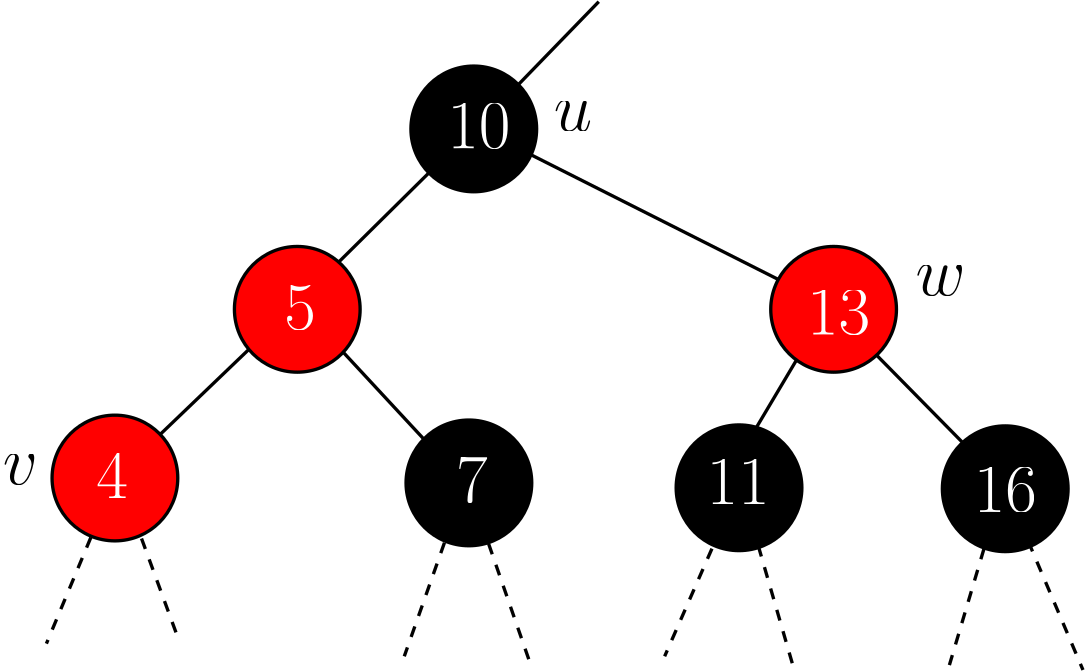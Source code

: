 <?xml version="1.0"?>
<!DOCTYPE ipe SYSTEM "ipe.dtd">
<ipe version="70218" creator="Ipe 7.2.27">
<info created="D:20220620084021" modified="D:20230627142130"/>
<ipestyle name="basic">
<symbol name="arrow/arc(spx)">
<path stroke="sym-stroke" fill="sym-stroke" pen="sym-pen">
0 0 m
-1 0.333 l
-1 -0.333 l
h
</path>
</symbol>
<symbol name="arrow/farc(spx)">
<path stroke="sym-stroke" fill="white" pen="sym-pen">
0 0 m
-1 0.333 l
-1 -0.333 l
h
</path>
</symbol>
<symbol name="arrow/ptarc(spx)">
<path stroke="sym-stroke" fill="sym-stroke" pen="sym-pen">
0 0 m
-1 0.333 l
-0.8 0 l
-1 -0.333 l
h
</path>
</symbol>
<symbol name="arrow/fptarc(spx)">
<path stroke="sym-stroke" fill="white" pen="sym-pen">
0 0 m
-1 0.333 l
-0.8 0 l
-1 -0.333 l
h
</path>
</symbol>
<symbol name="mark/circle(sx)" transformations="translations">
<path fill="sym-stroke">
0.6 0 0 0.6 0 0 e
0.4 0 0 0.4 0 0 e
</path>
</symbol>
<symbol name="mark/disk(sx)" transformations="translations">
<path fill="sym-stroke">
0.6 0 0 0.6 0 0 e
</path>
</symbol>
<symbol name="mark/fdisk(sfx)" transformations="translations">
<group>
<path fill="sym-fill">
0.5 0 0 0.5 0 0 e
</path>
<path fill="sym-stroke" fillrule="eofill">
0.6 0 0 0.6 0 0 e
0.4 0 0 0.4 0 0 e
</path>
</group>
</symbol>
<symbol name="mark/box(sx)" transformations="translations">
<path fill="sym-stroke" fillrule="eofill">
-0.6 -0.6 m
0.6 -0.6 l
0.6 0.6 l
-0.6 0.6 l
h
-0.4 -0.4 m
0.4 -0.4 l
0.4 0.4 l
-0.4 0.4 l
h
</path>
</symbol>
<symbol name="mark/square(sx)" transformations="translations">
<path fill="sym-stroke">
-0.6 -0.6 m
0.6 -0.6 l
0.6 0.6 l
-0.6 0.6 l
h
</path>
</symbol>
<symbol name="mark/fsquare(sfx)" transformations="translations">
<group>
<path fill="sym-fill">
-0.5 -0.5 m
0.5 -0.5 l
0.5 0.5 l
-0.5 0.5 l
h
</path>
<path fill="sym-stroke" fillrule="eofill">
-0.6 -0.6 m
0.6 -0.6 l
0.6 0.6 l
-0.6 0.6 l
h
-0.4 -0.4 m
0.4 -0.4 l
0.4 0.4 l
-0.4 0.4 l
h
</path>
</group>
</symbol>
<symbol name="mark/cross(sx)" transformations="translations">
<group>
<path fill="sym-stroke">
-0.43 -0.57 m
0.57 0.43 l
0.43 0.57 l
-0.57 -0.43 l
h
</path>
<path fill="sym-stroke">
-0.43 0.57 m
0.57 -0.43 l
0.43 -0.57 l
-0.57 0.43 l
h
</path>
</group>
</symbol>
<symbol name="arrow/fnormal(spx)">
<path stroke="sym-stroke" fill="white" pen="sym-pen">
0 0 m
-1 0.333 l
-1 -0.333 l
h
</path>
</symbol>
<symbol name="arrow/pointed(spx)">
<path stroke="sym-stroke" fill="sym-stroke" pen="sym-pen">
0 0 m
-1 0.333 l
-0.8 0 l
-1 -0.333 l
h
</path>
</symbol>
<symbol name="arrow/fpointed(spx)">
<path stroke="sym-stroke" fill="white" pen="sym-pen">
0 0 m
-1 0.333 l
-0.8 0 l
-1 -0.333 l
h
</path>
</symbol>
<symbol name="arrow/linear(spx)">
<path stroke="sym-stroke" pen="sym-pen">
-1 0.333 m
0 0 l
-1 -0.333 l
</path>
</symbol>
<symbol name="arrow/fdouble(spx)">
<path stroke="sym-stroke" fill="white" pen="sym-pen">
0 0 m
-1 0.333 l
-1 -0.333 l
h
-1 0 m
-2 0.333 l
-2 -0.333 l
h
</path>
</symbol>
<symbol name="arrow/double(spx)">
<path stroke="sym-stroke" fill="sym-stroke" pen="sym-pen">
0 0 m
-1 0.333 l
-1 -0.333 l
h
-1 0 m
-2 0.333 l
-2 -0.333 l
h
</path>
</symbol>
<symbol name="arrow/mid-normal(spx)">
<path stroke="sym-stroke" fill="sym-stroke" pen="sym-pen">
0.5 0 m
-0.5 0.333 l
-0.5 -0.333 l
h
</path>
</symbol>
<symbol name="arrow/mid-fnormal(spx)">
<path stroke="sym-stroke" fill="white" pen="sym-pen">
0.5 0 m
-0.5 0.333 l
-0.5 -0.333 l
h
</path>
</symbol>
<symbol name="arrow/mid-pointed(spx)">
<path stroke="sym-stroke" fill="sym-stroke" pen="sym-pen">
0.5 0 m
-0.5 0.333 l
-0.3 0 l
-0.5 -0.333 l
h
</path>
</symbol>
<symbol name="arrow/mid-fpointed(spx)">
<path stroke="sym-stroke" fill="white" pen="sym-pen">
0.5 0 m
-0.5 0.333 l
-0.3 0 l
-0.5 -0.333 l
h
</path>
</symbol>
<symbol name="arrow/mid-double(spx)">
<path stroke="sym-stroke" fill="sym-stroke" pen="sym-pen">
1 0 m
0 0.333 l
0 -0.333 l
h
0 0 m
-1 0.333 l
-1 -0.333 l
h
</path>
</symbol>
<symbol name="arrow/mid-fdouble(spx)">
<path stroke="sym-stroke" fill="white" pen="sym-pen">
1 0 m
0 0.333 l
0 -0.333 l
h
0 0 m
-1 0.333 l
-1 -0.333 l
h
</path>
</symbol>
<anglesize name="22.5 deg" value="22.5"/>
<anglesize name="30 deg" value="30"/>
<anglesize name="45 deg" value="45"/>
<anglesize name="60 deg" value="60"/>
<anglesize name="90 deg" value="90"/>
<arrowsize name="large" value="10"/>
<arrowsize name="small" value="5"/>
<arrowsize name="tiny" value="3"/>
<color name="blue" value="0 0 1"/>
<color name="brown" value="0.647 0.165 0.165"/>
<color name="darkblue" value="0 0 0.545"/>
<color name="darkcyan" value="0 0.545 0.545"/>
<color name="darkgray" value="0.663"/>
<color name="darkgreen" value="0 0.392 0"/>
<color name="darkmagenta" value="0.545 0 0.545"/>
<color name="darkorange" value="1 0.549 0"/>
<color name="darkred" value="0.545 0 0"/>
<color name="gold" value="1 0.843 0"/>
<color name="gray" value="0.745"/>
<color name="green" value="0 1 0"/>
<color name="lightblue" value="0.678 0.847 0.902"/>
<color name="lightcyan" value="0.878 1 1"/>
<color name="lightgray" value="0.827"/>
<color name="lightgreen" value="0.565 0.933 0.565"/>
<color name="lightyellow" value="1 1 0.878"/>
<color name="navy" value="0 0 0.502"/>
<color name="orange" value="1 0.647 0"/>
<color name="pink" value="1 0.753 0.796"/>
<color name="purple" value="0.627 0.125 0.941"/>
<color name="red" value="1 0 0"/>
<color name="seagreen" value="0.18 0.545 0.341"/>
<color name="turquoise" value="0.251 0.878 0.816"/>
<color name="violet" value="0.933 0.51 0.933"/>
<color name="yellow" value="1 1 0"/>
<dashstyle name="dash dot dotted" value="[4 2 1 2 1 2] 0"/>
<dashstyle name="dash dotted" value="[4 2 1 2] 0"/>
<dashstyle name="dashed" value="[4] 0"/>
<dashstyle name="dotted" value="[1 3] 0"/>
<gridsize name="10 pts (~3.5 mm)" value="10"/>
<gridsize name="14 pts (~5 mm)" value="14"/>
<gridsize name="16 pts (~6 mm)" value="16"/>
<gridsize name="20 pts (~7 mm)" value="20"/>
<gridsize name="28 pts (~10 mm)" value="28"/>
<gridsize name="32 pts (~12 mm)" value="32"/>
<gridsize name="4 pts" value="4"/>
<gridsize name="56 pts (~20 mm)" value="56"/>
<gridsize name="8 pts (~3 mm)" value="8"/>
<opacity name="10%" value="0.1"/>
<opacity name="30%" value="0.3"/>
<opacity name="50%" value="0.5"/>
<opacity name="75%" value="0.75"/>
<pen name="fat" value="1.2"/>
<pen name="heavier" value="0.8"/>
<pen name="ultrafat" value="2"/>
<symbolsize name="large" value="5"/>
<symbolsize name="small" value="2"/>
<symbolsize name="tiny" value="1.1"/>
<textsize name="Huge" value="\Huge"/>
<textsize name="LARGE" value="\LARGE"/>
<textsize name="Large" value="\Large"/>
<textsize name="footnote" value="\footnotesize"/>
<textsize name="huge" value="\huge"/>
<textsize name="large" value="\large"/>
<textsize name="script" value="\scriptsize"/>
<textsize name="small" value="\small"/>
<textsize name="tiny" value="\tiny"/>
<textstyle name="center" begin="\begin{center}" end="\end{center}"/>
<textstyle name="item" begin="\begin{itemize}\item{}" end="\end{itemize}"/>
<textstyle name="itemize" begin="\begin{itemize}" end="\end{itemize}"/>
<tiling name="falling" angle="-60" step="4" width="1"/>
<tiling name="rising" angle="30" step="4" width="1"/>
</ipestyle>
<page>
<layer name="beta"/>
<layer name="alpha"/>
<view layers="beta alpha" active="beta"/>
<path layer="beta" stroke="black" pen="fat">
258.625 767.091 m
301.59 811.407 l
</path>
<path stroke="black" dash="dashed" pen="fat">
128.014 640.679 m
102.738 580.297 l
</path>
<path stroke="black" dash="dashed" pen="fat">
128.716 640.679 m
150.482 581.351 l
</path>
<path stroke="black" dash="dashed" pen="fat">
254.043 639.275 m
231.575 575.734 l
</path>
<path stroke="black" dash="dashed" pen="fat">
254.043 638.923 m
276.51 574.33 l
</path>
<path stroke="black" dash="dashed" pen="fat">
351.987 636.466 m
325.307 575.734 l
</path>
<path stroke="black" dash="dashed" pen="fat">
352.338 638.572 m
371.646 571.872 l
</path>
<path stroke="black" dash="dashed" pen="fat">
447.122 637.519 m
427.814 572.574 l
</path>
<path stroke="black" dash="dashed" pen="fat">
446.771 639.275 m
475.909 570.819 l
</path>
<path stroke="0" pen="fat">
257.553 766.707 m
193.661 703.517 l
125.557 638.221 l
</path>
<path stroke="0" pen="fat">
192.608 703.517 m
255.447 635.764 l
</path>
<path stroke="0" pen="fat">
259.308 765.303 m
384.635 702.113 l
</path>
<path stroke="0" pen="fat">
384.284 701.762 m
345.668 636.817 l
</path>
<path stroke="0" pen="fat">
383.231 702.815 m
449.931 635.062 l
</path>
<path matrix="1 0 0 1 49.0532 -67.3483" stroke="black" fill="1 0 0" pen="fat">
22.6274 0 0 22.6274 144 768 e
</path>
<path matrix="1 0 0 1 112.594 -2.40304" stroke="black" fill="black" pen="fat">
22.6274 0 0 22.6274 144 768 e
</path>
<path matrix="1 0 0 1 -16.5943 -128.08" stroke="black" fill="red" pen="fat">
22.6274 0 0 22.6274 144 768 e
</path>
<path matrix="1 0 0 1 110.838 -129.835" stroke="black" fill="0" pen="fat">
22.6274 0 0 22.6274 144 768 e
</path>
<path matrix="1 0 0 1 242.133 -67.3476" stroke="black" fill="red" pen="fat">
22.6274 0 0 22.6274 144 768 e
</path>
<path matrix="1 0 0 1 208.08 -131.591" stroke="black" fill="black" pen="fat">
22.6274 0 0 22.6274 144 768 e
</path>
<path matrix="1 0 0 1 303.918 -131.942" stroke="black" fill="black" pen="fat">
22.6274 0 0 22.6274 144 768 e
</path>
<text matrix="1 0 0 1 185.006 262.94" transformations="translations" pos="62.016 495.693" stroke="white" type="label" width="22.736" height="15.978" depth="0" valign="baseline" size="Huge">10</text>
<text matrix="1 0 0 1 126.38 197.643" transformations="translations" pos="62.016 495.693" stroke="white" type="label" width="11.368" height="15.978" depth="0" valign="baseline" size="Huge">5</text>
<text matrix="1 0 0 1 58.6261 136.911" transformations="translations" pos="62.016 495.693" stroke="white" type="label" width="11.368" height="15.978" depth="0" valign="baseline" size="Huge">4</text>
<text matrix="1 0 0 1 188.165 135.507" transformations="translations" pos="62.016 495.693" stroke="white" type="label" width="11.368" height="15.978" depth="0" valign="baseline" size="Huge">7</text>
<text matrix="1 0 0 1 314.544 195.888" transformations="translations" pos="62.016 495.693" stroke="white" type="label" width="22.736" height="15.978" depth="0" valign="baseline" size="Huge">13</text>
<text matrix="1 0 0 1 278.386 134.805" transformations="translations" pos="62.016 495.693" stroke="white" type="label" width="22.736" height="15.978" depth="0" valign="baseline" size="Huge">11</text>
<text matrix="1 0 0 1 374.575 131.996" transformations="translations" pos="62.016 495.693" stroke="white" type="label" width="22.736" height="15.978" depth="0" valign="baseline" size="Huge">16</text>
<text matrix="1 0 0 1 24.3198 -24.3198" transformations="translations" pos="62.7153 661.975" stroke="black" type="label" width="12.623" height="10.672" depth="0" valign="baseline" size="Huge" style="math">v</text>
<text matrix="1 0 0 1 -15.6728 -12.7003" transformations="translations" pos="431.295 718.451" stroke="black" type="label" width="18.016" height="10.672" depth="0" valign="baseline" size="Huge" style="math">w</text>
<text matrix="1 0 0 1 -4.0533 -12.7003" transformations="translations" pos="289.43 777.629" stroke="black" type="label" width="13.813" height="10.672" depth="0" valign="baseline" size="Huge" style="math">u</text>
</page>
</ipe>
